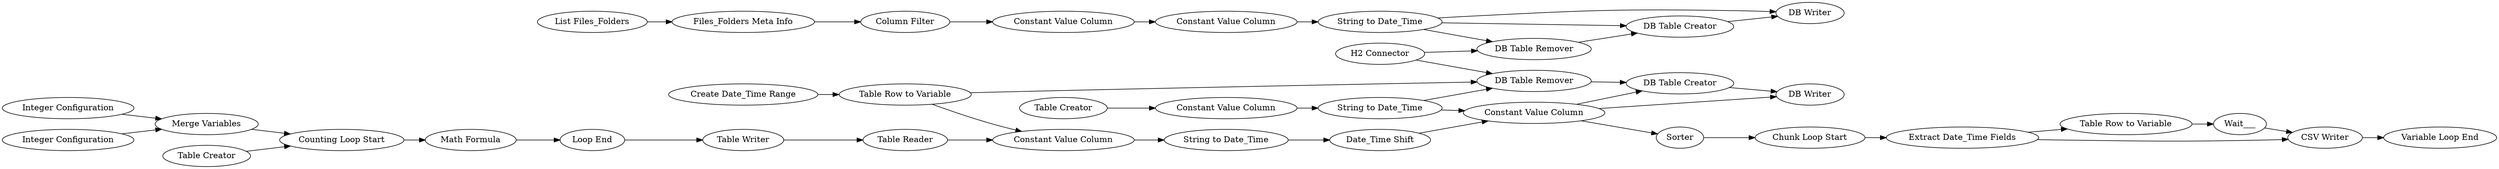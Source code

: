 digraph {
	116 -> 117
	152 -> 119
	117 -> 121
	104 -> 106
	119 -> 120
	97 -> 99
	106 -> 107
	110 -> 111
	108 -> 109
	2 -> 68
	111 -> 113
	81 -> 107
	121 -> 122
	106 -> 68
	105 -> 104
	144 -> 145
	90 -> 81
	151 -> 152
	107 -> 69
	152 -> 118
	145 -> 92
	107 -> 75
	99 -> 98
	91 -> 92
	68 -> 69
	122 -> 151
	102 -> 144
	96 -> 99
	77 -> 98
	69 -> 75
	152 -> 120
	107 -> 133
	109 -> 110
	118 -> 119
	133 -> 108
	98 -> 103
	2 -> 118
	79 -> 91
	109 -> 113
	113 -> 112
	103 -> 102
	91 -> 68
	92 -> 90
	91 [label="Table Row to Variable"]
	133 [label=Sorter]
	103 [label="Math Formula"]
	79 [label="Create Date_Time Range"]
	97 [label="Integer Configuration"]
	108 [label="Chunk Loop Start"]
	122 [label="Constant Value Column"]
	105 [label="Table Creator"]
	121 [label="Column Filter"]
	145 [label="Table Reader"]
	151 [label="Constant Value Column"]
	92 [label="Constant Value Column"]
	119 [label="DB Table Creator"]
	98 [label="Counting Loop Start"]
	109 [label="Extract Date_Time Fields"]
	110 [label="Table Row to Variable"]
	75 [label="DB Writer"]
	144 [label="Table Writer"]
	90 [label="String to Date_Time"]
	112 [label="Variable Loop End"]
	68 [label="DB Table Remover"]
	77 [label="Table Creator"]
	106 [label="String to Date_Time"]
	117 [label="Files_Folders Meta Info"]
	81 [label="Date_Time Shift"]
	107 [label="Constant Value Column"]
	99 [label="Merge Variables"]
	113 [label="CSV Writer"]
	120 [label="DB Writer"]
	96 [label="Integer Configuration"]
	104 [label="Constant Value Column"]
	102 [label="Loop End"]
	118 [label="DB Table Remover"]
	69 [label="DB Table Creator"]
	116 [label="List Files_Folders"]
	111 [label=Wait___]
	152 [label="String to Date_Time"]
	2 [label="H2 Connector"]
	rankdir=LR
}

